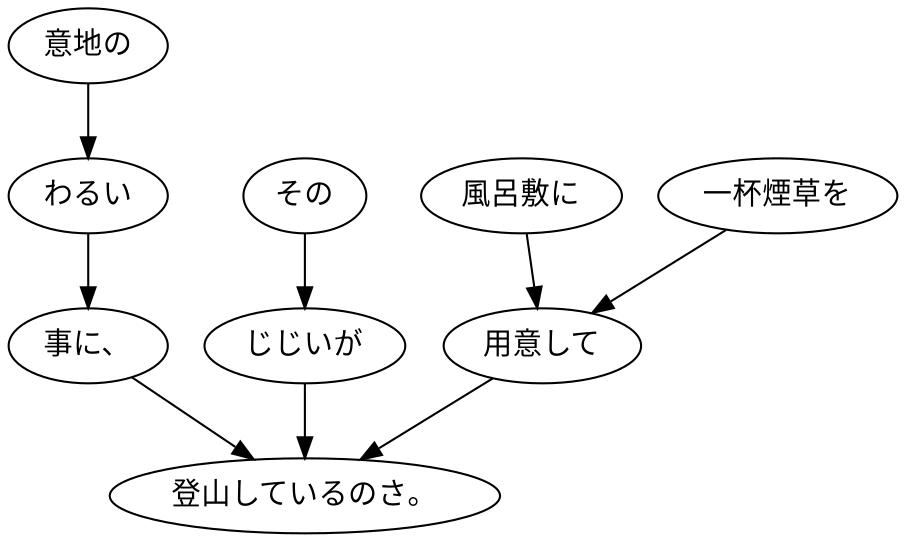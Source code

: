 digraph graph8238 {
	node0 [label="意地の"];
	node1 [label="わるい"];
	node2 [label="事に、"];
	node3 [label="その"];
	node4 [label="じじいが"];
	node5 [label="風呂敷に"];
	node6 [label="一杯煙草を"];
	node7 [label="用意して"];
	node8 [label="登山しているのさ。"];
	node0 -> node1;
	node1 -> node2;
	node2 -> node8;
	node3 -> node4;
	node4 -> node8;
	node5 -> node7;
	node6 -> node7;
	node7 -> node8;
}
